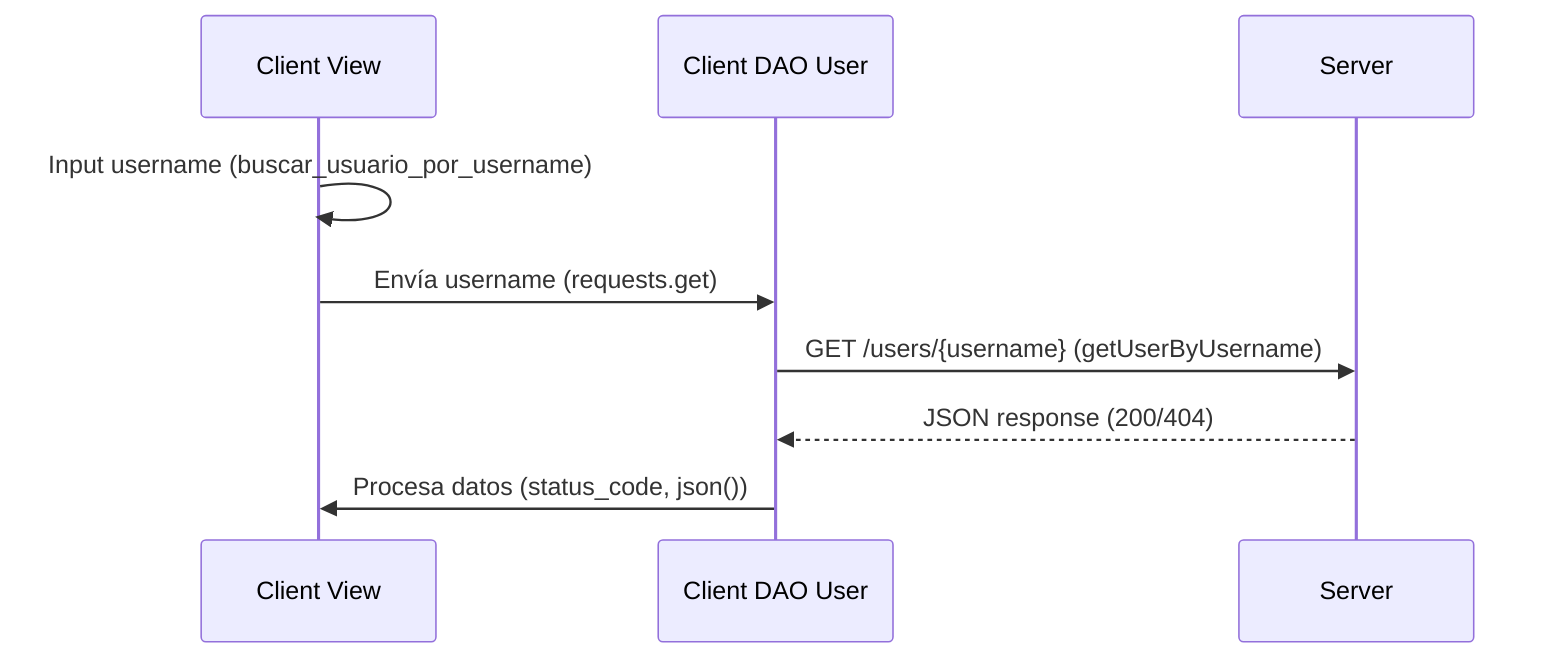 sequenceDiagram
    participant ClientView as Client View
    participant ClientDAO as Client DAO User
    participant Server as Server

    ClientView->>ClientView: Input username (buscar_usuario_por_username)
    ClientView->>ClientDAO: Envía username (requests.get)
    ClientDAO->>Server: GET /users/{username} (getUserByUsername)
    Server-->>ClientDAO: JSON response (200/404)
    ClientDAO->>ClientView: Procesa datos (status_code, json())